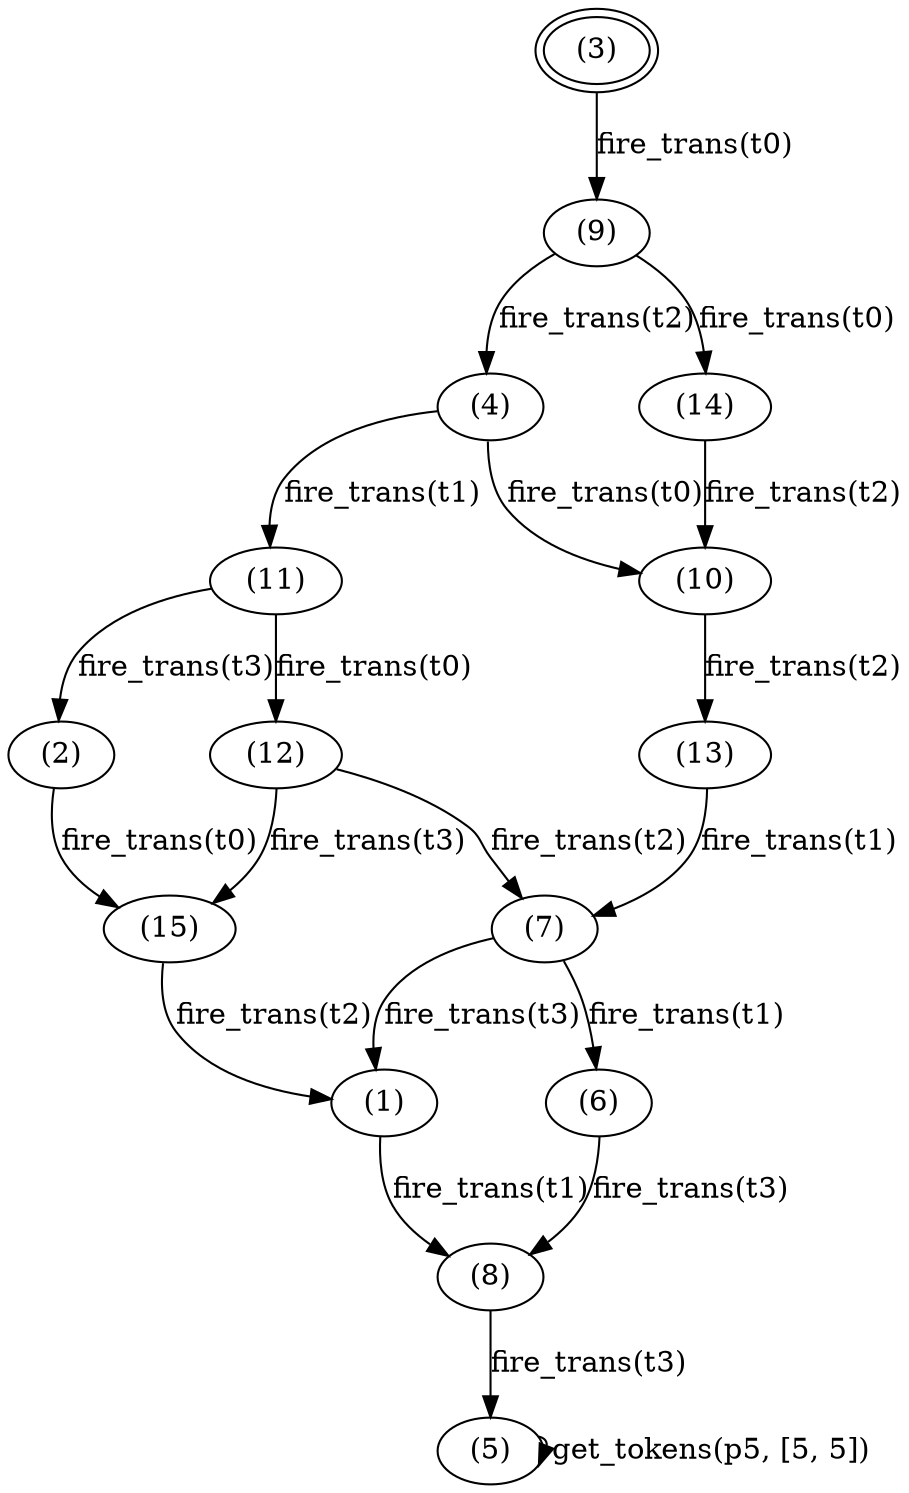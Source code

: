 digraph G {
center = TRUE;
mclimit = 10.0;
nodesep = 0.05;
node [ width=0.25, height=0.25, label="" ];
s14 [ peripheries=2 ];
s0 [label="(2)"];
s1 [label="(5)"];
s2 [label="(11)"];
s3 [label="(6)"];
s4 [label="(8)"];
s5 [label="(1)"];
s6 [label="(7)"];
s7 [label="(4)"];
s8 [label="(13)"];
s9 [label="(14)"];
s10 [label="(10)"];
s11 [label="(9)"];
s12 [label="(15)"];
s13 [label="(12)"];
s14 [label="(3)"];
s14->s11[label="fire_trans(t0)"];
s0->s12[label="fire_trans(t0)"];
s12->s5[label="fire_trans(t2)"];
s11->s7[label="fire_trans(t2)"];
s11->s9[label="fire_trans(t0)"];
s10->s8[label="fire_trans(t2)"];
s9->s10[label="fire_trans(t2)"];
s8->s6[label="fire_trans(t1)"];
s7->s2[label="fire_trans(t1)"];
s7->s10[label="fire_trans(t0)"];
s5->s4[label="fire_trans(t1)"];
s4->s1[label="fire_trans(t3)"];
s3->s4[label="fire_trans(t3)"];
s13->s12[label="fire_trans(t3)"];
s13->s6[label="fire_trans(t2)"];
s2->s13[label="fire_trans(t0)"];
s2->s0[label="fire_trans(t3)"];
s6->s5[label="fire_trans(t3)"];
s6->s3[label="fire_trans(t1)"];
s1->s1[label="get_tokens(p5, [5, 5])"];
}
